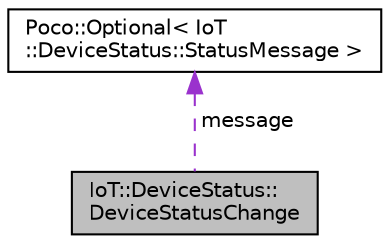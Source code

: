 digraph "IoT::DeviceStatus::DeviceStatusChange"
{
 // LATEX_PDF_SIZE
  edge [fontname="Helvetica",fontsize="10",labelfontname="Helvetica",labelfontsize="10"];
  node [fontname="Helvetica",fontsize="10",shape=record];
  Node1 [label="IoT::DeviceStatus::\lDeviceStatusChange",height=0.2,width=0.4,color="black", fillcolor="grey75", style="filled", fontcolor="black",tooltip=" "];
  Node2 -> Node1 [dir="back",color="darkorchid3",fontsize="10",style="dashed",label=" message" ,fontname="Helvetica"];
  Node2 [label="Poco::Optional\< IoT\l::DeviceStatus::StatusMessage \>",height=0.2,width=0.4,color="black", fillcolor="white", style="filled",URL="$classPoco_1_1Optional.html",tooltip=" "];
}

